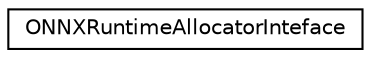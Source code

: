 digraph "Graphical Class Hierarchy"
{
  edge [fontname="Helvetica",fontsize="10",labelfontname="Helvetica",labelfontsize="10"];
  node [fontname="Helvetica",fontsize="10",shape=record];
  rankdir="LR";
  Node0 [label="ONNXRuntimeAllocatorInteface",height=0.2,width=0.4,color="black", fillcolor="white", style="filled",URL="$structONNXRuntimeAllocatorInteface.html"];
}
